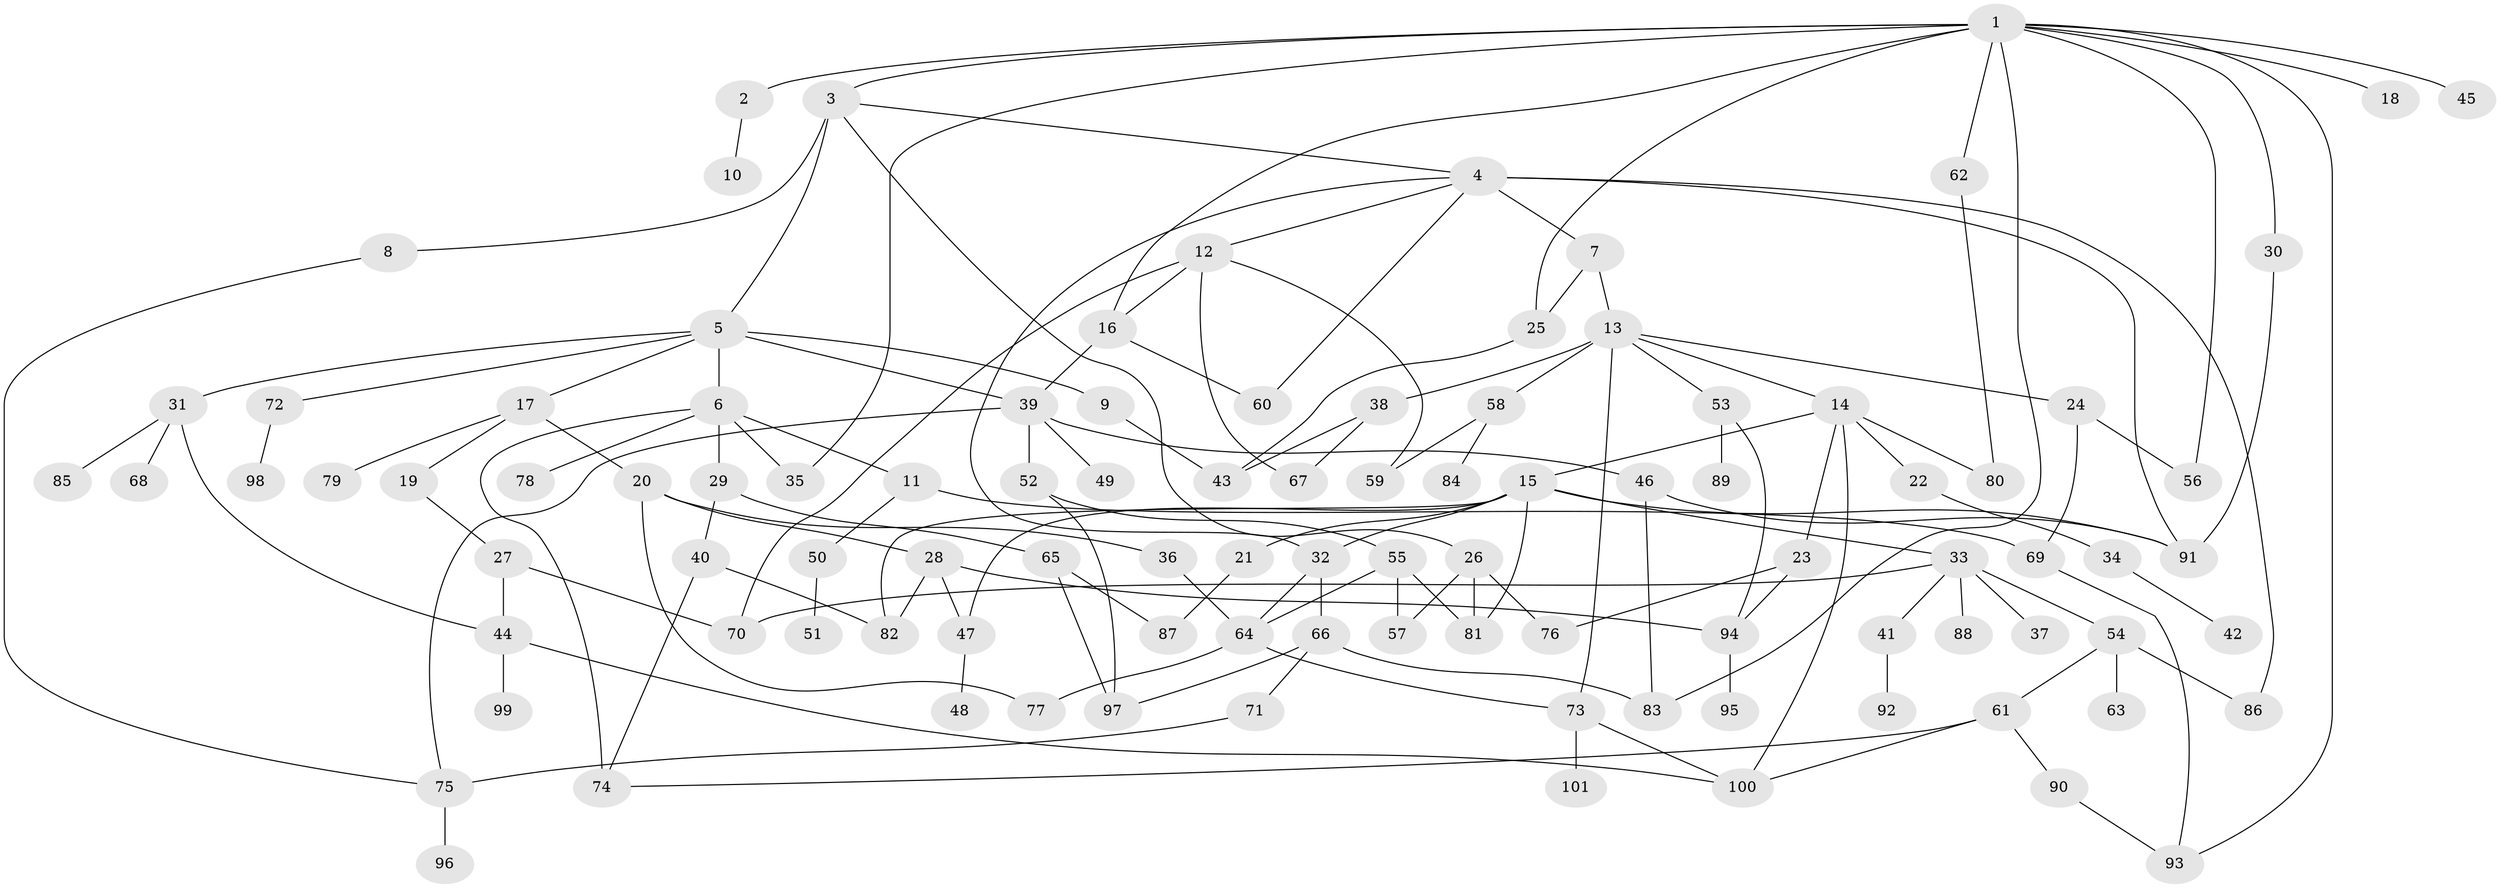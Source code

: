 // coarse degree distribution, {12: 0.014285714285714285, 1: 0.2714285714285714, 5: 0.04285714285714286, 9: 0.04285714285714286, 7: 0.014285714285714285, 4: 0.17142857142857143, 2: 0.21428571428571427, 3: 0.14285714285714285, 8: 0.04285714285714286, 6: 0.04285714285714286}
// Generated by graph-tools (version 1.1) at 2025/41/03/06/25 10:41:29]
// undirected, 101 vertices, 147 edges
graph export_dot {
graph [start="1"]
  node [color=gray90,style=filled];
  1;
  2;
  3;
  4;
  5;
  6;
  7;
  8;
  9;
  10;
  11;
  12;
  13;
  14;
  15;
  16;
  17;
  18;
  19;
  20;
  21;
  22;
  23;
  24;
  25;
  26;
  27;
  28;
  29;
  30;
  31;
  32;
  33;
  34;
  35;
  36;
  37;
  38;
  39;
  40;
  41;
  42;
  43;
  44;
  45;
  46;
  47;
  48;
  49;
  50;
  51;
  52;
  53;
  54;
  55;
  56;
  57;
  58;
  59;
  60;
  61;
  62;
  63;
  64;
  65;
  66;
  67;
  68;
  69;
  70;
  71;
  72;
  73;
  74;
  75;
  76;
  77;
  78;
  79;
  80;
  81;
  82;
  83;
  84;
  85;
  86;
  87;
  88;
  89;
  90;
  91;
  92;
  93;
  94;
  95;
  96;
  97;
  98;
  99;
  100;
  101;
  1 -- 2;
  1 -- 3;
  1 -- 18;
  1 -- 30;
  1 -- 35;
  1 -- 45;
  1 -- 62;
  1 -- 56;
  1 -- 93;
  1 -- 16;
  1 -- 25;
  1 -- 83;
  2 -- 10;
  3 -- 4;
  3 -- 5;
  3 -- 8;
  3 -- 26;
  4 -- 7;
  4 -- 12;
  4 -- 32;
  4 -- 60;
  4 -- 86;
  4 -- 91;
  5 -- 6;
  5 -- 9;
  5 -- 17;
  5 -- 31;
  5 -- 72;
  5 -- 39;
  6 -- 11;
  6 -- 29;
  6 -- 78;
  6 -- 35;
  6 -- 74;
  7 -- 13;
  7 -- 25;
  8 -- 75;
  9 -- 43;
  11 -- 50;
  11 -- 69;
  12 -- 16;
  12 -- 59;
  12 -- 70;
  12 -- 67;
  13 -- 14;
  13 -- 24;
  13 -- 38;
  13 -- 53;
  13 -- 58;
  13 -- 73;
  14 -- 15;
  14 -- 22;
  14 -- 23;
  14 -- 80;
  14 -- 100;
  15 -- 21;
  15 -- 33;
  15 -- 47;
  15 -- 82;
  15 -- 91;
  15 -- 32;
  15 -- 81;
  16 -- 39;
  16 -- 60;
  17 -- 19;
  17 -- 20;
  17 -- 79;
  19 -- 27;
  20 -- 28;
  20 -- 36;
  20 -- 77;
  21 -- 87;
  22 -- 34;
  23 -- 94;
  23 -- 76;
  24 -- 56;
  24 -- 69;
  25 -- 43;
  26 -- 57;
  26 -- 76;
  26 -- 81;
  27 -- 44;
  27 -- 70;
  28 -- 94;
  28 -- 82;
  28 -- 47;
  29 -- 40;
  29 -- 65;
  30 -- 91;
  31 -- 44;
  31 -- 68;
  31 -- 85;
  32 -- 66;
  32 -- 64;
  33 -- 37;
  33 -- 41;
  33 -- 54;
  33 -- 88;
  33 -- 70;
  34 -- 42;
  36 -- 64;
  38 -- 43;
  38 -- 67;
  39 -- 46;
  39 -- 49;
  39 -- 52;
  39 -- 75;
  40 -- 74;
  40 -- 82;
  41 -- 92;
  44 -- 99;
  44 -- 100;
  46 -- 83;
  46 -- 91;
  47 -- 48;
  50 -- 51;
  52 -- 55;
  52 -- 97;
  53 -- 89;
  53 -- 94;
  54 -- 61;
  54 -- 63;
  54 -- 86;
  55 -- 64;
  55 -- 81;
  55 -- 57;
  58 -- 84;
  58 -- 59;
  61 -- 90;
  61 -- 100;
  61 -- 74;
  62 -- 80;
  64 -- 73;
  64 -- 77;
  65 -- 87;
  65 -- 97;
  66 -- 71;
  66 -- 83;
  66 -- 97;
  69 -- 93;
  71 -- 75;
  72 -- 98;
  73 -- 101;
  73 -- 100;
  75 -- 96;
  90 -- 93;
  94 -- 95;
}
